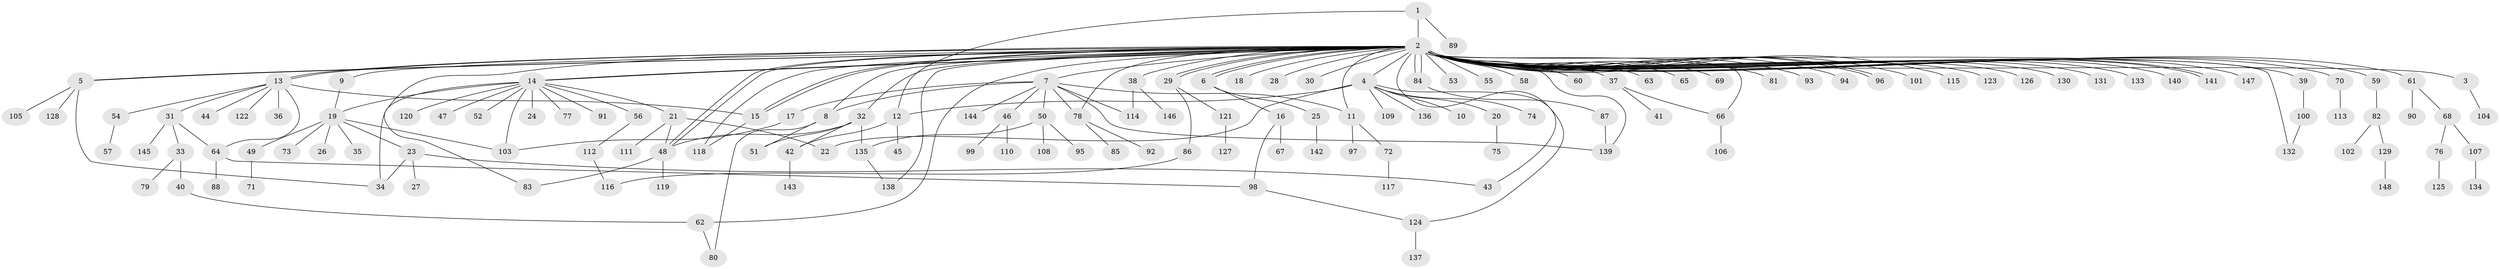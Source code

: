 // Generated by graph-tools (version 1.1) at 2025/01/03/09/25 03:01:48]
// undirected, 148 vertices, 188 edges
graph export_dot {
graph [start="1"]
  node [color=gray90,style=filled];
  1;
  2;
  3;
  4;
  5;
  6;
  7;
  8;
  9;
  10;
  11;
  12;
  13;
  14;
  15;
  16;
  17;
  18;
  19;
  20;
  21;
  22;
  23;
  24;
  25;
  26;
  27;
  28;
  29;
  30;
  31;
  32;
  33;
  34;
  35;
  36;
  37;
  38;
  39;
  40;
  41;
  42;
  43;
  44;
  45;
  46;
  47;
  48;
  49;
  50;
  51;
  52;
  53;
  54;
  55;
  56;
  57;
  58;
  59;
  60;
  61;
  62;
  63;
  64;
  65;
  66;
  67;
  68;
  69;
  70;
  71;
  72;
  73;
  74;
  75;
  76;
  77;
  78;
  79;
  80;
  81;
  82;
  83;
  84;
  85;
  86;
  87;
  88;
  89;
  90;
  91;
  92;
  93;
  94;
  95;
  96;
  97;
  98;
  99;
  100;
  101;
  102;
  103;
  104;
  105;
  106;
  107;
  108;
  109;
  110;
  111;
  112;
  113;
  114;
  115;
  116;
  117;
  118;
  119;
  120;
  121;
  122;
  123;
  124;
  125;
  126;
  127;
  128;
  129;
  130;
  131;
  132;
  133;
  134;
  135;
  136;
  137;
  138;
  139;
  140;
  141;
  142;
  143;
  144;
  145;
  146;
  147;
  148;
  1 -- 2;
  1 -- 12;
  1 -- 89;
  2 -- 3;
  2 -- 4;
  2 -- 5;
  2 -- 5;
  2 -- 6;
  2 -- 6;
  2 -- 7;
  2 -- 8;
  2 -- 9;
  2 -- 11;
  2 -- 13;
  2 -- 13;
  2 -- 14;
  2 -- 14;
  2 -- 15;
  2 -- 15;
  2 -- 18;
  2 -- 28;
  2 -- 29;
  2 -- 29;
  2 -- 30;
  2 -- 32;
  2 -- 37;
  2 -- 38;
  2 -- 39;
  2 -- 43;
  2 -- 48;
  2 -- 48;
  2 -- 53;
  2 -- 55;
  2 -- 58;
  2 -- 59;
  2 -- 60;
  2 -- 61;
  2 -- 62;
  2 -- 63;
  2 -- 65;
  2 -- 66;
  2 -- 69;
  2 -- 70;
  2 -- 78;
  2 -- 81;
  2 -- 83;
  2 -- 84;
  2 -- 84;
  2 -- 93;
  2 -- 94;
  2 -- 96;
  2 -- 96;
  2 -- 101;
  2 -- 115;
  2 -- 118;
  2 -- 123;
  2 -- 126;
  2 -- 130;
  2 -- 131;
  2 -- 132;
  2 -- 133;
  2 -- 138;
  2 -- 139;
  2 -- 140;
  2 -- 141;
  2 -- 141;
  2 -- 147;
  3 -- 104;
  4 -- 10;
  4 -- 12;
  4 -- 20;
  4 -- 22;
  4 -- 74;
  4 -- 109;
  4 -- 124;
  4 -- 136;
  5 -- 34;
  5 -- 105;
  5 -- 128;
  6 -- 16;
  6 -- 25;
  7 -- 8;
  7 -- 11;
  7 -- 17;
  7 -- 46;
  7 -- 50;
  7 -- 78;
  7 -- 114;
  7 -- 139;
  7 -- 144;
  8 -- 51;
  8 -- 80;
  9 -- 19;
  11 -- 72;
  11 -- 97;
  12 -- 42;
  12 -- 45;
  13 -- 15;
  13 -- 31;
  13 -- 36;
  13 -- 44;
  13 -- 54;
  13 -- 64;
  13 -- 122;
  14 -- 19;
  14 -- 21;
  14 -- 24;
  14 -- 34;
  14 -- 47;
  14 -- 52;
  14 -- 56;
  14 -- 77;
  14 -- 91;
  14 -- 103;
  14 -- 120;
  15 -- 118;
  16 -- 67;
  16 -- 98;
  17 -- 103;
  19 -- 23;
  19 -- 26;
  19 -- 35;
  19 -- 49;
  19 -- 73;
  19 -- 103;
  20 -- 75;
  21 -- 22;
  21 -- 48;
  21 -- 111;
  23 -- 27;
  23 -- 34;
  23 -- 43;
  25 -- 142;
  29 -- 86;
  29 -- 121;
  31 -- 33;
  31 -- 64;
  31 -- 145;
  32 -- 42;
  32 -- 48;
  32 -- 51;
  32 -- 135;
  33 -- 40;
  33 -- 79;
  37 -- 41;
  37 -- 66;
  38 -- 114;
  38 -- 146;
  39 -- 100;
  40 -- 62;
  42 -- 143;
  46 -- 99;
  46 -- 110;
  48 -- 83;
  48 -- 119;
  49 -- 71;
  50 -- 95;
  50 -- 108;
  50 -- 135;
  54 -- 57;
  56 -- 112;
  59 -- 82;
  61 -- 68;
  61 -- 90;
  62 -- 80;
  64 -- 88;
  64 -- 98;
  66 -- 106;
  68 -- 76;
  68 -- 107;
  70 -- 113;
  72 -- 117;
  76 -- 125;
  78 -- 85;
  78 -- 92;
  82 -- 102;
  82 -- 129;
  84 -- 87;
  86 -- 116;
  87 -- 139;
  98 -- 124;
  100 -- 132;
  107 -- 134;
  112 -- 116;
  121 -- 127;
  124 -- 137;
  129 -- 148;
  135 -- 138;
}

